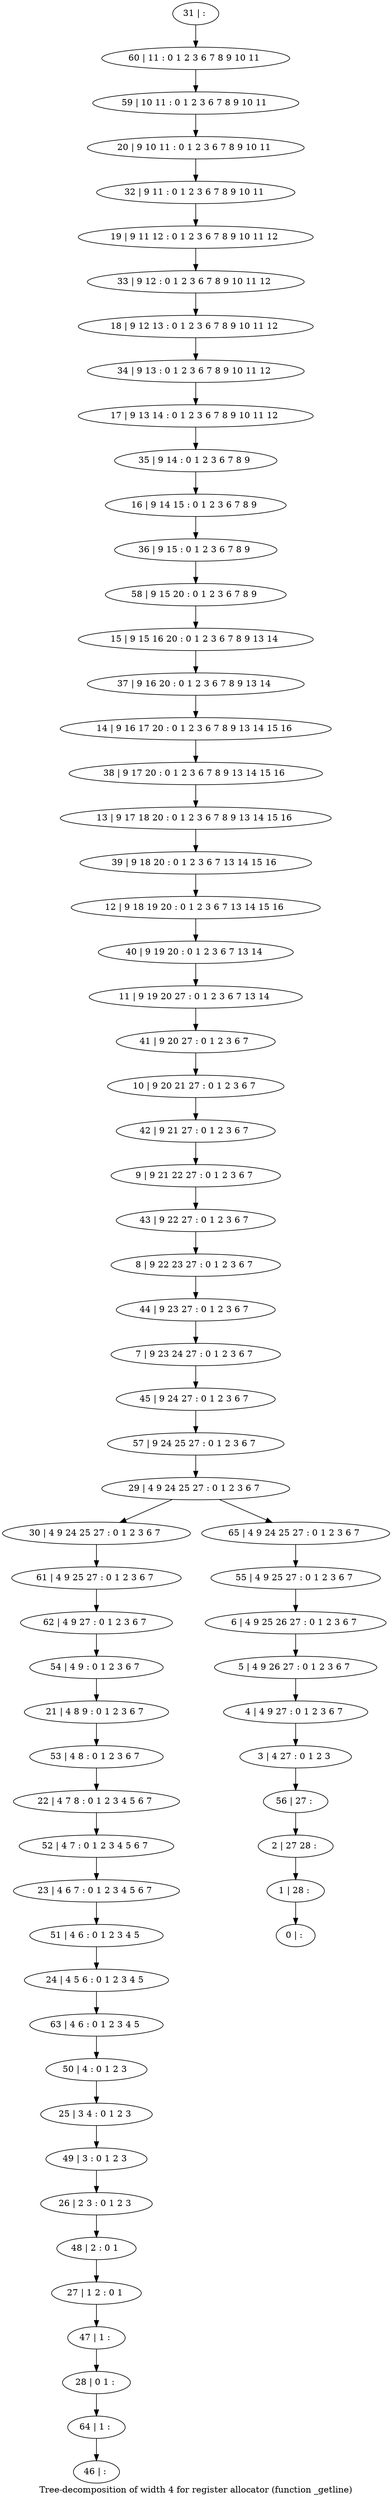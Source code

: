 digraph G {
graph [label="Tree-decomposition of width 4 for register allocator (function _getline)"]
0[label="0 | : "];
1[label="1 | 28 : "];
2[label="2 | 27 28 : "];
3[label="3 | 4 27 : 0 1 2 3 "];
4[label="4 | 4 9 27 : 0 1 2 3 6 7 "];
5[label="5 | 4 9 26 27 : 0 1 2 3 6 7 "];
6[label="6 | 4 9 25 26 27 : 0 1 2 3 6 7 "];
7[label="7 | 9 23 24 27 : 0 1 2 3 6 7 "];
8[label="8 | 9 22 23 27 : 0 1 2 3 6 7 "];
9[label="9 | 9 21 22 27 : 0 1 2 3 6 7 "];
10[label="10 | 9 20 21 27 : 0 1 2 3 6 7 "];
11[label="11 | 9 19 20 27 : 0 1 2 3 6 7 13 14 "];
12[label="12 | 9 18 19 20 : 0 1 2 3 6 7 13 14 15 16 "];
13[label="13 | 9 17 18 20 : 0 1 2 3 6 7 8 9 13 14 15 16 "];
14[label="14 | 9 16 17 20 : 0 1 2 3 6 7 8 9 13 14 15 16 "];
15[label="15 | 9 15 16 20 : 0 1 2 3 6 7 8 9 13 14 "];
16[label="16 | 9 14 15 : 0 1 2 3 6 7 8 9 "];
17[label="17 | 9 13 14 : 0 1 2 3 6 7 8 9 10 11 12 "];
18[label="18 | 9 12 13 : 0 1 2 3 6 7 8 9 10 11 12 "];
19[label="19 | 9 11 12 : 0 1 2 3 6 7 8 9 10 11 12 "];
20[label="20 | 9 10 11 : 0 1 2 3 6 7 8 9 10 11 "];
21[label="21 | 4 8 9 : 0 1 2 3 6 7 "];
22[label="22 | 4 7 8 : 0 1 2 3 4 5 6 7 "];
23[label="23 | 4 6 7 : 0 1 2 3 4 5 6 7 "];
24[label="24 | 4 5 6 : 0 1 2 3 4 5 "];
25[label="25 | 3 4 : 0 1 2 3 "];
26[label="26 | 2 3 : 0 1 2 3 "];
27[label="27 | 1 2 : 0 1 "];
28[label="28 | 0 1 : "];
29[label="29 | 4 9 24 25 27 : 0 1 2 3 6 7 "];
30[label="30 | 4 9 24 25 27 : 0 1 2 3 6 7 "];
31[label="31 | : "];
32[label="32 | 9 11 : 0 1 2 3 6 7 8 9 10 11 "];
33[label="33 | 9 12 : 0 1 2 3 6 7 8 9 10 11 12 "];
34[label="34 | 9 13 : 0 1 2 3 6 7 8 9 10 11 12 "];
35[label="35 | 9 14 : 0 1 2 3 6 7 8 9 "];
36[label="36 | 9 15 : 0 1 2 3 6 7 8 9 "];
37[label="37 | 9 16 20 : 0 1 2 3 6 7 8 9 13 14 "];
38[label="38 | 9 17 20 : 0 1 2 3 6 7 8 9 13 14 15 16 "];
39[label="39 | 9 18 20 : 0 1 2 3 6 7 13 14 15 16 "];
40[label="40 | 9 19 20 : 0 1 2 3 6 7 13 14 "];
41[label="41 | 9 20 27 : 0 1 2 3 6 7 "];
42[label="42 | 9 21 27 : 0 1 2 3 6 7 "];
43[label="43 | 9 22 27 : 0 1 2 3 6 7 "];
44[label="44 | 9 23 27 : 0 1 2 3 6 7 "];
45[label="45 | 9 24 27 : 0 1 2 3 6 7 "];
46[label="46 | : "];
47[label="47 | 1 : "];
48[label="48 | 2 : 0 1 "];
49[label="49 | 3 : 0 1 2 3 "];
50[label="50 | 4 : 0 1 2 3 "];
51[label="51 | 4 6 : 0 1 2 3 4 5 "];
52[label="52 | 4 7 : 0 1 2 3 4 5 6 7 "];
53[label="53 | 4 8 : 0 1 2 3 6 7 "];
54[label="54 | 4 9 : 0 1 2 3 6 7 "];
55[label="55 | 4 9 25 27 : 0 1 2 3 6 7 "];
56[label="56 | 27 : "];
57[label="57 | 9 24 25 27 : 0 1 2 3 6 7 "];
58[label="58 | 9 15 20 : 0 1 2 3 6 7 8 9 "];
59[label="59 | 10 11 : 0 1 2 3 6 7 8 9 10 11 "];
60[label="60 | 11 : 0 1 2 3 6 7 8 9 10 11 "];
61[label="61 | 4 9 25 27 : 0 1 2 3 6 7 "];
62[label="62 | 4 9 27 : 0 1 2 3 6 7 "];
63[label="63 | 4 6 : 0 1 2 3 4 5 "];
64[label="64 | 1 : "];
65[label="65 | 4 9 24 25 27 : 0 1 2 3 6 7 "];
47->28 ;
27->47 ;
48->27 ;
26->48 ;
49->26 ;
25->49 ;
50->25 ;
51->24 ;
23->51 ;
52->23 ;
22->52 ;
53->22 ;
21->53 ;
54->21 ;
30->61 ;
62->54 ;
61->62 ;
63->50 ;
24->63 ;
64->46 ;
28->64 ;
31->60 ;
60->59 ;
59->20 ;
20->32 ;
32->19 ;
19->33 ;
33->18 ;
18->34 ;
34->17 ;
17->35 ;
35->16 ;
16->36 ;
36->58 ;
58->15 ;
15->37 ;
37->14 ;
14->38 ;
38->13 ;
13->39 ;
39->12 ;
12->40 ;
40->11 ;
11->41 ;
41->10 ;
10->42 ;
42->9 ;
9->43 ;
43->8 ;
8->44 ;
44->7 ;
7->45 ;
45->57 ;
57->29 ;
55->6 ;
6->5 ;
5->4 ;
4->3 ;
3->56 ;
56->2 ;
2->1 ;
1->0 ;
65->55 ;
29->30 ;
29->65 ;
}
